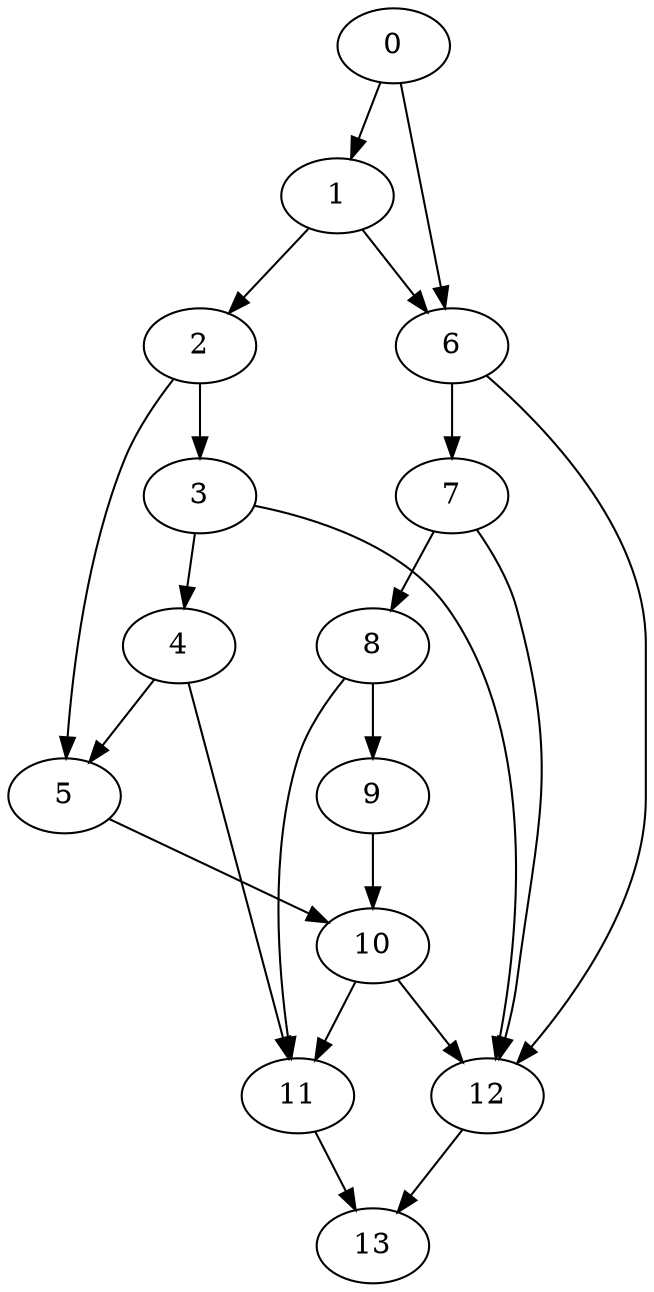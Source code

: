 digraph {
	0
	1
	2
	3
	4
	5
	6
	7
	8
	9
	10
	11
	12
	13
	2 -> 5
	4 -> 5
	0 -> 6
	1 -> 6
	3 -> 12
	6 -> 12
	7 -> 12
	10 -> 12
	7 -> 8
	5 -> 10
	9 -> 10
	4 -> 11
	8 -> 11
	10 -> 11
	3 -> 4
	1 -> 2
	2 -> 3
	6 -> 7
	8 -> 9
	11 -> 13
	12 -> 13
	0 -> 1
}
